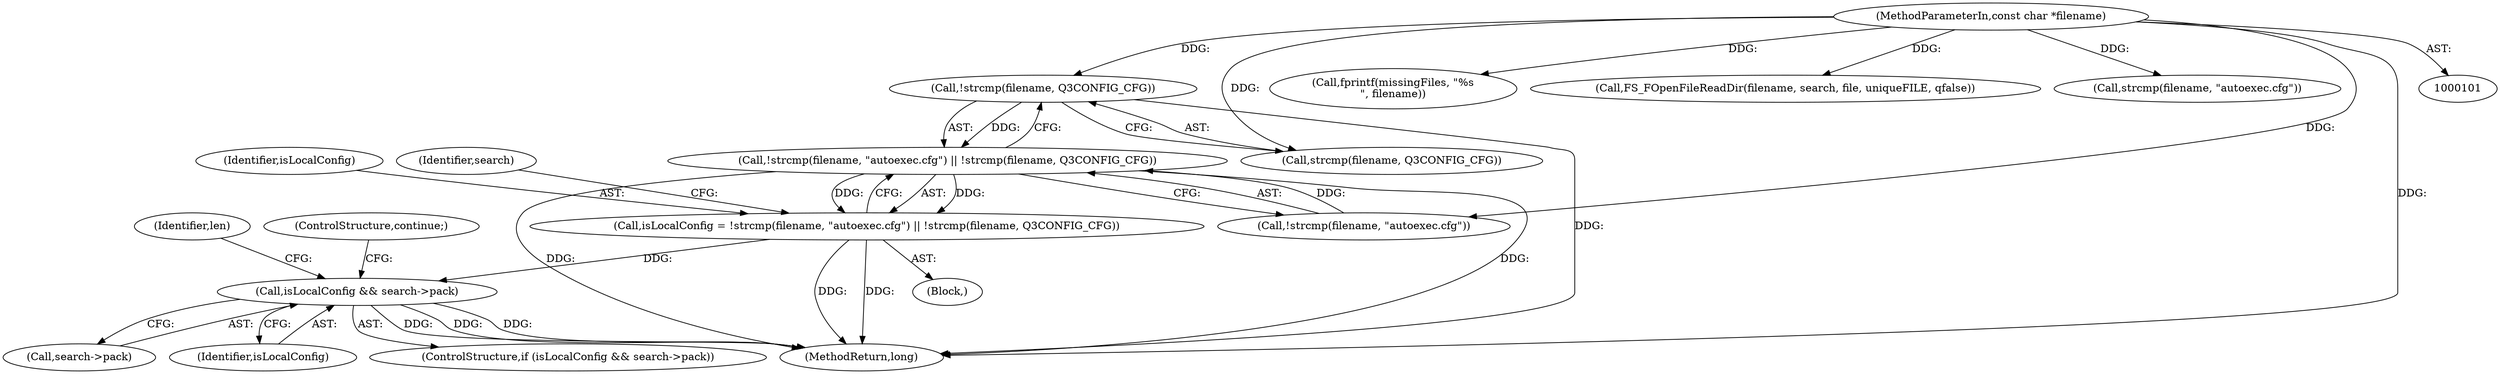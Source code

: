 digraph "0_OpenJK_b6ff2bcb1e4e6976d61e316175c6d7c99860fe20_5@API" {
"1000122" [label="(Call,!strcmp(filename, Q3CONFIG_CFG))"];
"1000102" [label="(MethodParameterIn,const char *filename)"];
"1000117" [label="(Call,!strcmp(filename, \"autoexec.cfg\") || !strcmp(filename, Q3CONFIG_CFG))"];
"1000115" [label="(Call,isLocalConfig = !strcmp(filename, \"autoexec.cfg\") || !strcmp(filename, Q3CONFIG_CFG))"];
"1000138" [label="(Call,isLocalConfig && search->pack)"];
"1000176" [label="(Call,fprintf(missingFiles, \"%s\n\", filename))"];
"1000145" [label="(Identifier,len)"];
"1000146" [label="(Call,FS_FOpenFileReadDir(filename, search, file, uniqueFILE, qfalse))"];
"1000122" [label="(Call,!strcmp(filename, Q3CONFIG_CFG))"];
"1000117" [label="(Call,!strcmp(filename, \"autoexec.cfg\") || !strcmp(filename, Q3CONFIG_CFG))"];
"1000119" [label="(Call,strcmp(filename, \"autoexec.cfg\"))"];
"1000105" [label="(Block,)"];
"1000115" [label="(Call,isLocalConfig = !strcmp(filename, \"autoexec.cfg\") || !strcmp(filename, Q3CONFIG_CFG))"];
"1000128" [label="(Identifier,search)"];
"1000138" [label="(Call,isLocalConfig && search->pack)"];
"1000140" [label="(Call,search->pack)"];
"1000143" [label="(ControlStructure,continue;)"];
"1000102" [label="(MethodParameterIn,const char *filename)"];
"1000194" [label="(MethodReturn,long)"];
"1000123" [label="(Call,strcmp(filename, Q3CONFIG_CFG))"];
"1000116" [label="(Identifier,isLocalConfig)"];
"1000139" [label="(Identifier,isLocalConfig)"];
"1000118" [label="(Call,!strcmp(filename, \"autoexec.cfg\"))"];
"1000137" [label="(ControlStructure,if (isLocalConfig && search->pack))"];
"1000122" -> "1000117"  [label="AST: "];
"1000122" -> "1000123"  [label="CFG: "];
"1000123" -> "1000122"  [label="AST: "];
"1000117" -> "1000122"  [label="CFG: "];
"1000122" -> "1000194"  [label="DDG: "];
"1000122" -> "1000117"  [label="DDG: "];
"1000102" -> "1000122"  [label="DDG: "];
"1000102" -> "1000101"  [label="AST: "];
"1000102" -> "1000194"  [label="DDG: "];
"1000102" -> "1000118"  [label="DDG: "];
"1000102" -> "1000119"  [label="DDG: "];
"1000102" -> "1000123"  [label="DDG: "];
"1000102" -> "1000146"  [label="DDG: "];
"1000102" -> "1000176"  [label="DDG: "];
"1000117" -> "1000115"  [label="AST: "];
"1000117" -> "1000118"  [label="CFG: "];
"1000118" -> "1000117"  [label="AST: "];
"1000115" -> "1000117"  [label="CFG: "];
"1000117" -> "1000194"  [label="DDG: "];
"1000117" -> "1000194"  [label="DDG: "];
"1000117" -> "1000115"  [label="DDG: "];
"1000117" -> "1000115"  [label="DDG: "];
"1000118" -> "1000117"  [label="DDG: "];
"1000115" -> "1000105"  [label="AST: "];
"1000116" -> "1000115"  [label="AST: "];
"1000128" -> "1000115"  [label="CFG: "];
"1000115" -> "1000194"  [label="DDG: "];
"1000115" -> "1000194"  [label="DDG: "];
"1000115" -> "1000138"  [label="DDG: "];
"1000138" -> "1000137"  [label="AST: "];
"1000138" -> "1000139"  [label="CFG: "];
"1000138" -> "1000140"  [label="CFG: "];
"1000139" -> "1000138"  [label="AST: "];
"1000140" -> "1000138"  [label="AST: "];
"1000143" -> "1000138"  [label="CFG: "];
"1000145" -> "1000138"  [label="CFG: "];
"1000138" -> "1000194"  [label="DDG: "];
"1000138" -> "1000194"  [label="DDG: "];
"1000138" -> "1000194"  [label="DDG: "];
}
